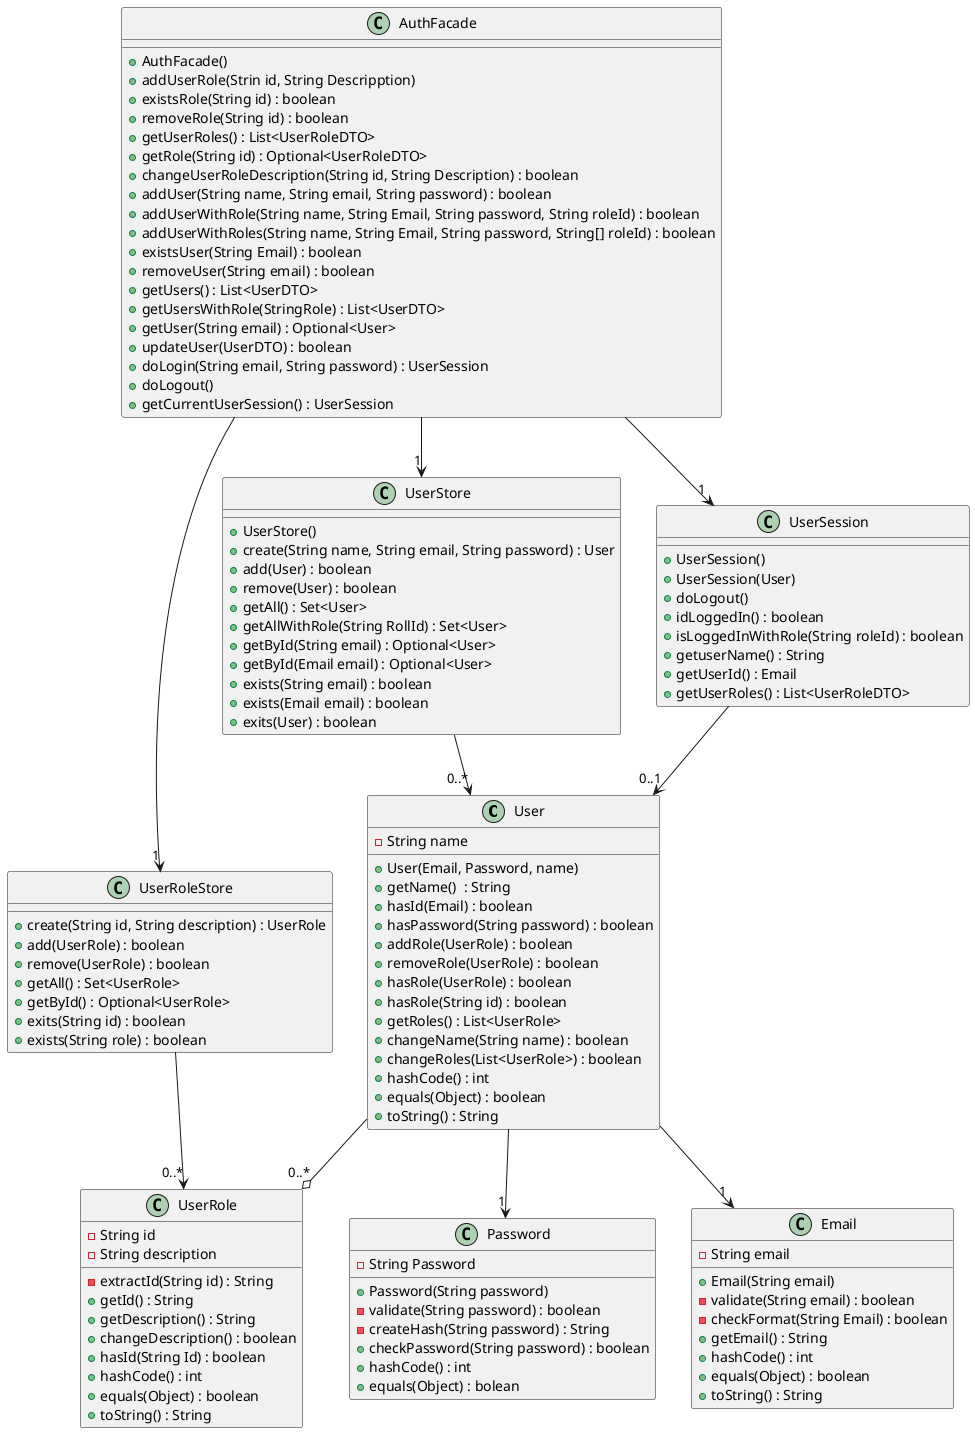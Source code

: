 @startuml
class User{
- String name
__
+ User(Email, Password, name)
+ getName()  : String
+ hasId(Email) : boolean
+ hasPassword(String password) : boolean
+ addRole(UserRole) : boolean
+ removeRole(UserRole) : boolean
+ hasRole(UserRole) : boolean
+ hasRole(String id) : boolean
+ getRoles() : List<UserRole>
+ changeName(String name) : boolean
+ changeRoles(List<UserRole>) : boolean
+ hashCode() : int
+ equals(Object) : boolean
+ toString() : String
}

class Password {
- String Password
__
+ Password(String password)
- validate(String password) : boolean
- createHash(String password) : String
+ checkPassword(String password) : boolean
+ hashCode() : int
+ equals(Object) : bolean
}

class Email {
-String email
__
+ Email(String email)
- validate(String email) : boolean
- checkFormat(String Email) : boolean
+ getEmail() : String
+ hashCode() : int
+ equals(Object) : boolean
+ toString() : String
}

class UserRole {
- String id
- String description
__
- extractId(String id) : String
+ getId() : String
+ getDescription() : String
+ changeDescription() : boolean
+ hasId(String Id) : boolean
+ hashCode() : int
+ equals(Object) : boolean
+ toString() : String
}

class UserRoleStore {
__
+ create(String id, String description) : UserRole
+ add(UserRole) : boolean
+ remove(UserRole) : boolean
+ getAll() : Set<UserRole>
+ getById() : Optional<UserRole>
+ exits(String id) : boolean
+ exists(String role) : boolean
}

class UserStore {
__
+ UserStore()
+ create(String name, String email, String password) : User
+ add(User) : boolean
+ remove(User) : boolean
+ getAll() : Set<User>
+ getAllWithRole(String RollId) : Set<User>
+ getById(String email) : Optional<User>
+ getById(Email email) : Optional<User>
+ exists(String email) : boolean
+ exists(Email email) : boolean
+ exits(User) : boolean
}

class UserSession {
__
+ UserSession()
+ UserSession(User)
+ doLogout()
+ idLoggedIn() : boolean
+ isLoggedInWithRole(String roleId) : boolean
+ getuserName() : String
+ getUserId() : Email
+ getUserRoles() : List<UserRoleDTO>
}

class AuthFacade {
__
+ AuthFacade()
+ addUserRole(Strin id, String Descripption)
+ existsRole(String id) : boolean
+ removeRole(String id) : boolean
+ getUserRoles() : List<UserRoleDTO>
+ getRole(String id) : Optional<UserRoleDTO>
+ changeUserRoleDescription(String id, String Description) : boolean
+ addUser(String name, String email, String password) : boolean
+ addUserWithRole(String name, String Email, String password, String roleId) : boolean
+ addUserWithRoles(String name, String Email, String password, String[] roleId) : boolean
+ existsUser(String Email) : boolean
+ removeUser(String email) : boolean
+ getUsers() : List<UserDTO>
+ getUsersWithRole(StringRole) : List<UserDTO>
+ getUser(String email) : Optional<User>
+ updateUser(UserDTO) : boolean
+ doLogin(String email, String password) : UserSession
+ doLogout()
+ getCurrentUserSession() : UserSession
}

AuthFacade --> "1" UserSession
AuthFacade --> "1" UserRoleStore
AuthFacade --> "1" UserStore


User --> "1" Email
User --> "1" Password
User --o "0..*" UserRole

UserRoleStore --> "0..*" UserRole

UserStore --> "0..*" User

UserSession --> "0..1" User


@enduml